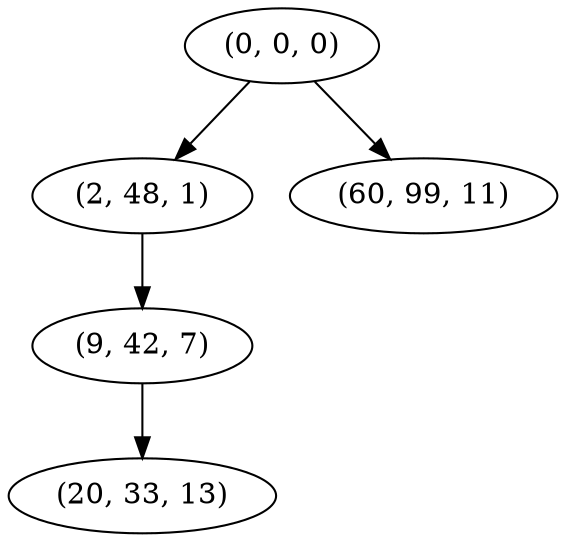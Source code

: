 digraph tree {
    "(0, 0, 0)";
    "(2, 48, 1)";
    "(9, 42, 7)";
    "(20, 33, 13)";
    "(60, 99, 11)";
    "(0, 0, 0)" -> "(2, 48, 1)";
    "(0, 0, 0)" -> "(60, 99, 11)";
    "(2, 48, 1)" -> "(9, 42, 7)";
    "(9, 42, 7)" -> "(20, 33, 13)";
}
